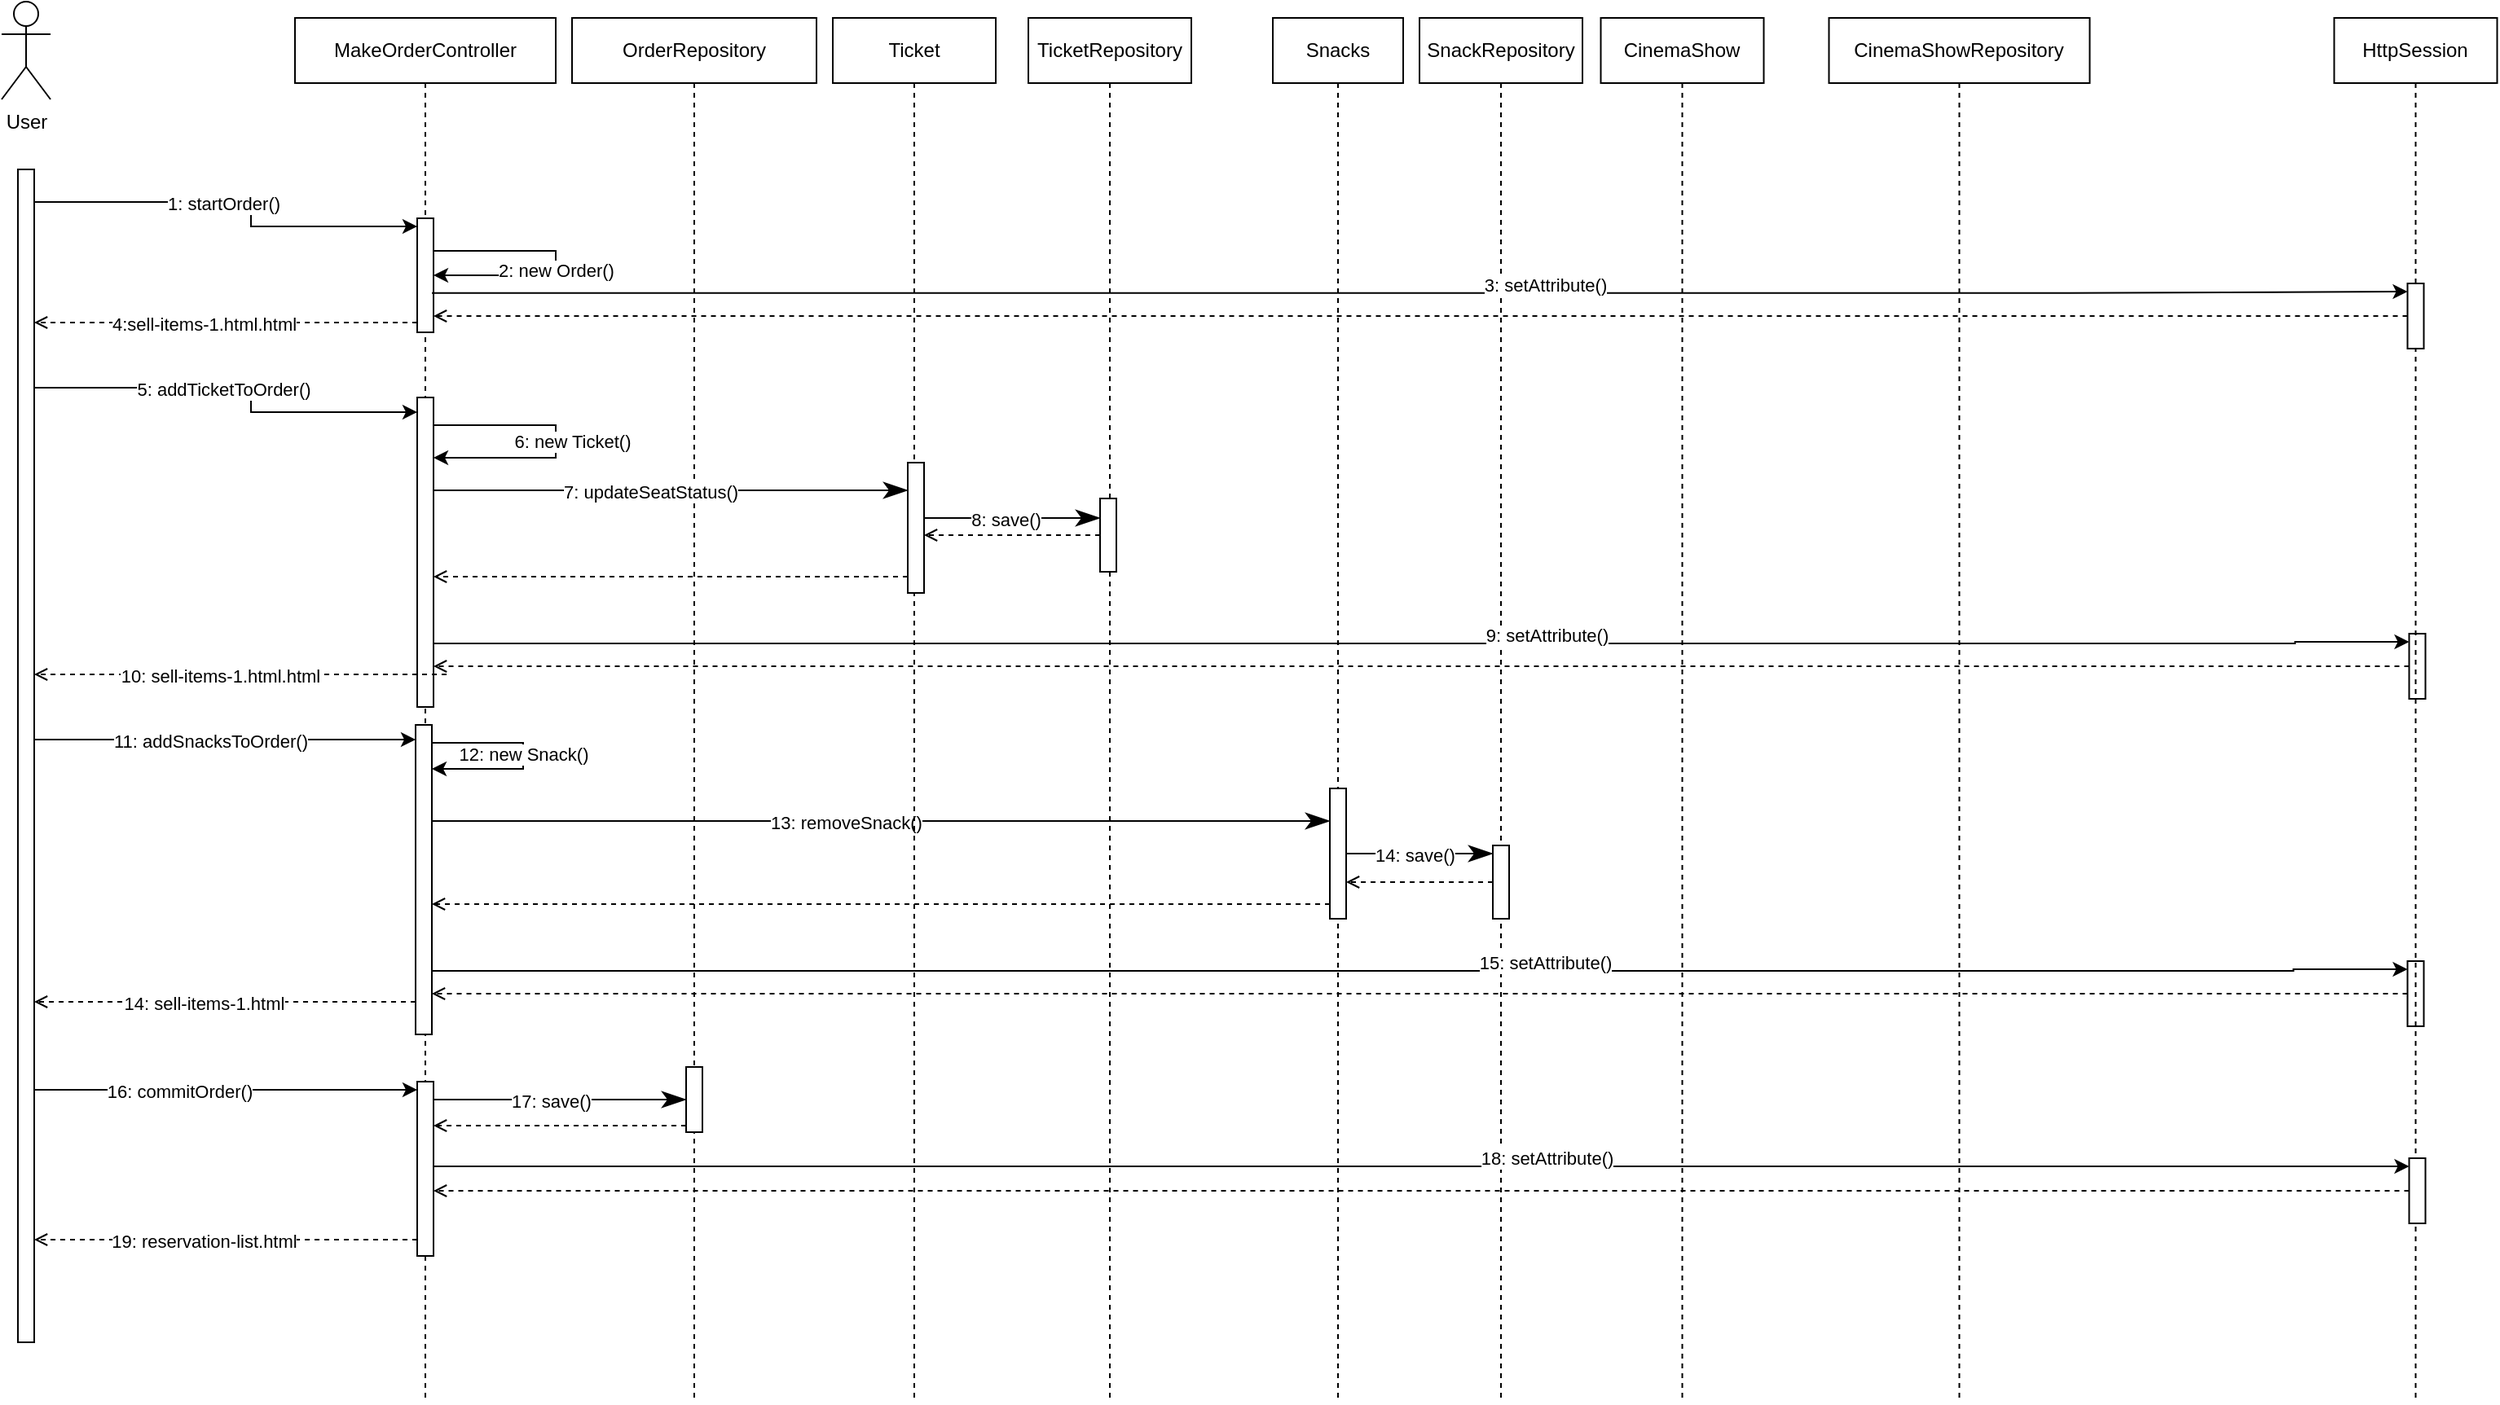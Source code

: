 <mxfile version="24.4.4" type="device">
  <diagram id="skk61UfH0s_a9TrnQSmW" name="Seite-1">
    <mxGraphModel dx="1434" dy="706" grid="1" gridSize="10" guides="1" tooltips="1" connect="1" arrows="1" fold="1" page="1" pageScale="1" pageWidth="827" pageHeight="1169" math="0" shadow="0">
      <root>
        <mxCell id="0" />
        <mxCell id="1" parent="0" />
        <mxCell id="lmxfOMGgPNX217YgH-Jz-1" value="User" style="shape=umlActor;verticalLabelPosition=bottom;verticalAlign=top;html=1;outlineConnect=0;" parent="1" vertex="1">
          <mxGeometry x="30" y="20" width="30" height="60" as="geometry" />
        </mxCell>
        <mxCell id="lmxfOMGgPNX217YgH-Jz-2" value="MakeOrderController" style="shape=umlLifeline;perimeter=lifelinePerimeter;whiteSpace=wrap;html=1;container=1;dropTarget=0;collapsible=0;recursiveResize=0;outlineConnect=0;portConstraint=eastwest;newEdgeStyle={&quot;curved&quot;:0,&quot;rounded&quot;:0};" parent="1" vertex="1">
          <mxGeometry x="210" y="30" width="160" height="850" as="geometry" />
        </mxCell>
        <mxCell id="lmxfOMGgPNX217YgH-Jz-4" value="" style="html=1;points=[[0,0,0,0,5],[0,1,0,0,-5],[1,0,0,0,5],[1,1,0,0,-5]];perimeter=orthogonalPerimeter;outlineConnect=0;targetShapes=umlLifeline;portConstraint=eastwest;newEdgeStyle={&quot;curved&quot;:0,&quot;rounded&quot;:0};" parent="lmxfOMGgPNX217YgH-Jz-2" vertex="1">
          <mxGeometry x="75" y="123" width="10" height="70" as="geometry" />
        </mxCell>
        <mxCell id="lmxfOMGgPNX217YgH-Jz-5" style="edgeStyle=orthogonalEdgeStyle;rounded=0;orthogonalLoop=1;jettySize=auto;html=1;curved=0;exitX=1;exitY=0;exitDx=0;exitDy=5;exitPerimeter=0;" parent="lmxfOMGgPNX217YgH-Jz-2" source="lmxfOMGgPNX217YgH-Jz-4" target="lmxfOMGgPNX217YgH-Jz-4" edge="1">
          <mxGeometry relative="1" as="geometry">
            <Array as="points">
              <mxPoint x="85" y="143" />
              <mxPoint x="160" y="143" />
              <mxPoint x="160" y="158" />
            </Array>
          </mxGeometry>
        </mxCell>
        <mxCell id="lmxfOMGgPNX217YgH-Jz-6" value="2: new Order()" style="edgeLabel;html=1;align=center;verticalAlign=middle;resizable=0;points=[];" parent="lmxfOMGgPNX217YgH-Jz-5" vertex="1" connectable="0">
          <mxGeometry x="0.129" relative="1" as="geometry">
            <mxPoint as="offset" />
          </mxGeometry>
        </mxCell>
        <mxCell id="lmxfOMGgPNX217YgH-Jz-7" value="" style="html=1;points=[[0,0,0,0,5],[0,1,0,0,-5],[1,0,0,0,5],[1,1,0,0,-5]];perimeter=orthogonalPerimeter;outlineConnect=0;targetShapes=umlLifeline;portConstraint=eastwest;newEdgeStyle={&quot;curved&quot;:0,&quot;rounded&quot;:0};" parent="lmxfOMGgPNX217YgH-Jz-2" vertex="1">
          <mxGeometry x="75" y="233" width="10" height="190" as="geometry" />
        </mxCell>
        <mxCell id="lmxfOMGgPNX217YgH-Jz-89" value="" style="html=1;points=[[0,0,0,0,5],[0,1,0,0,-5],[1,0,0,0,5],[1,1,0,0,-5]];perimeter=orthogonalPerimeter;outlineConnect=0;targetShapes=umlLifeline;portConstraint=eastwest;newEdgeStyle={&quot;curved&quot;:0,&quot;rounded&quot;:0};" parent="lmxfOMGgPNX217YgH-Jz-2" vertex="1">
          <mxGeometry x="74" y="434" width="10" height="190" as="geometry" />
        </mxCell>
        <mxCell id="lmxfOMGgPNX217YgH-Jz-8" style="edgeStyle=orthogonalEdgeStyle;rounded=0;orthogonalLoop=1;jettySize=auto;html=1;curved=0;" parent="lmxfOMGgPNX217YgH-Jz-2" source="lmxfOMGgPNX217YgH-Jz-7" target="lmxfOMGgPNX217YgH-Jz-7" edge="1">
          <mxGeometry relative="1" as="geometry">
            <mxPoint x="85" y="253" as="sourcePoint" />
            <mxPoint x="85" y="298" as="targetPoint" />
            <Array as="points">
              <mxPoint x="160" y="250" />
              <mxPoint x="160" y="270" />
            </Array>
          </mxGeometry>
        </mxCell>
        <mxCell id="lmxfOMGgPNX217YgH-Jz-9" value="6: new Ticket()" style="edgeLabel;html=1;align=center;verticalAlign=middle;resizable=0;points=[];" parent="lmxfOMGgPNX217YgH-Jz-8" vertex="1" connectable="0">
          <mxGeometry x="0.129" relative="1" as="geometry">
            <mxPoint x="11" y="-10" as="offset" />
          </mxGeometry>
        </mxCell>
        <mxCell id="lmxfOMGgPNX217YgH-Jz-90" style="edgeStyle=orthogonalEdgeStyle;rounded=0;orthogonalLoop=1;jettySize=auto;html=1;curved=0;" parent="lmxfOMGgPNX217YgH-Jz-2" edge="1">
          <mxGeometry relative="1" as="geometry">
            <mxPoint x="84" y="441" as="sourcePoint" />
            <mxPoint x="84" y="461" as="targetPoint" />
            <Array as="points">
              <mxPoint x="84" y="445" />
              <mxPoint x="140" y="445" />
              <mxPoint x="140" y="461" />
            </Array>
          </mxGeometry>
        </mxCell>
        <mxCell id="lmxfOMGgPNX217YgH-Jz-91" value="12: new Snack()" style="edgeLabel;html=1;align=center;verticalAlign=middle;resizable=0;points=[];" parent="lmxfOMGgPNX217YgH-Jz-90" vertex="1" connectable="0">
          <mxGeometry x="0.129" relative="1" as="geometry">
            <mxPoint y="-8" as="offset" />
          </mxGeometry>
        </mxCell>
        <mxCell id="lmxfOMGgPNX217YgH-Jz-10" value="" style="html=1;points=[[0,0,0,0,5],[0,1,0,0,-5],[1,0,0,0,5],[1,1,0,0,-5]];perimeter=orthogonalPerimeter;outlineConnect=0;targetShapes=umlLifeline;portConstraint=eastwest;newEdgeStyle={&quot;curved&quot;:0,&quot;rounded&quot;:0};" parent="lmxfOMGgPNX217YgH-Jz-2" vertex="1">
          <mxGeometry x="75" y="653" width="10" height="107" as="geometry" />
        </mxCell>
        <mxCell id="lmxfOMGgPNX217YgH-Jz-13" value="" style="html=1;points=[[0,0,0,0,5],[0,1,0,0,-5],[1,0,0,0,5],[1,1,0,0,-5]];perimeter=orthogonalPerimeter;outlineConnect=0;targetShapes=umlLifeline;portConstraint=eastwest;newEdgeStyle={&quot;curved&quot;:0,&quot;rounded&quot;:0};" parent="1" vertex="1">
          <mxGeometry x="40" y="123" width="10" height="720" as="geometry" />
        </mxCell>
        <mxCell id="lmxfOMGgPNX217YgH-Jz-14" value="OrderRepository" style="shape=umlLifeline;perimeter=lifelinePerimeter;whiteSpace=wrap;html=1;container=1;dropTarget=0;collapsible=0;recursiveResize=0;outlineConnect=0;portConstraint=eastwest;newEdgeStyle={&quot;curved&quot;:0,&quot;rounded&quot;:0};" parent="1" vertex="1">
          <mxGeometry x="380" y="30" width="150" height="850" as="geometry" />
        </mxCell>
        <mxCell id="lmxfOMGgPNX217YgH-Jz-23" style="edgeStyle=orthogonalEdgeStyle;rounded=0;orthogonalLoop=1;jettySize=auto;html=1;curved=0;entryX=0;entryY=0;entryDx=0;entryDy=5;entryPerimeter=0;" parent="1" source="lmxfOMGgPNX217YgH-Jz-13" target="lmxfOMGgPNX217YgH-Jz-4" edge="1">
          <mxGeometry relative="1" as="geometry">
            <mxPoint x="60" y="143" as="sourcePoint" />
            <mxPoint x="310" y="173" as="targetPoint" />
            <Array as="points">
              <mxPoint x="183" y="143" />
              <mxPoint x="183" y="158" />
            </Array>
          </mxGeometry>
        </mxCell>
        <mxCell id="lmxfOMGgPNX217YgH-Jz-24" value="1: startOrder()" style="edgeLabel;html=1;align=center;verticalAlign=middle;resizable=0;points=[];" parent="lmxfOMGgPNX217YgH-Jz-23" vertex="1" connectable="0">
          <mxGeometry x="-0.078" y="-1" relative="1" as="geometry">
            <mxPoint as="offset" />
          </mxGeometry>
        </mxCell>
        <mxCell id="lmxfOMGgPNX217YgH-Jz-25" style="edgeStyle=orthogonalEdgeStyle;rounded=0;orthogonalLoop=1;jettySize=auto;html=1;curved=0;dashed=1;endArrow=open;endFill=0;" parent="1" source="lmxfOMGgPNX217YgH-Jz-4" target="lmxfOMGgPNX217YgH-Jz-13" edge="1">
          <mxGeometry relative="1" as="geometry">
            <mxPoint x="305" y="217" as="sourcePoint" />
            <mxPoint x="52" y="223" as="targetPoint" />
            <Array as="points">
              <mxPoint x="70" y="217" />
              <mxPoint x="70" y="217" />
            </Array>
          </mxGeometry>
        </mxCell>
        <mxCell id="lmxfOMGgPNX217YgH-Jz-26" value="4:sell-items-1.html.html" style="edgeLabel;html=1;align=center;verticalAlign=middle;resizable=0;points=[];" parent="lmxfOMGgPNX217YgH-Jz-25" vertex="1" connectable="0">
          <mxGeometry x="-0.056" y="1" relative="1" as="geometry">
            <mxPoint x="-20" as="offset" />
          </mxGeometry>
        </mxCell>
        <mxCell id="lmxfOMGgPNX217YgH-Jz-27" style="edgeStyle=orthogonalEdgeStyle;rounded=0;orthogonalLoop=1;jettySize=auto;html=1;curved=0;" parent="1" target="lmxfOMGgPNX217YgH-Jz-7" edge="1">
          <mxGeometry relative="1" as="geometry">
            <mxPoint x="50" y="257" as="sourcePoint" />
            <mxPoint x="300" y="273" as="targetPoint" />
            <Array as="points">
              <mxPoint x="183" y="257" />
              <mxPoint x="183" y="272" />
            </Array>
          </mxGeometry>
        </mxCell>
        <mxCell id="lmxfOMGgPNX217YgH-Jz-28" value="5: addTicketToOrder()" style="edgeLabel;html=1;align=center;verticalAlign=middle;resizable=0;points=[];" parent="lmxfOMGgPNX217YgH-Jz-27" vertex="1" connectable="0">
          <mxGeometry x="-0.078" y="-1" relative="1" as="geometry">
            <mxPoint as="offset" />
          </mxGeometry>
        </mxCell>
        <mxCell id="lmxfOMGgPNX217YgH-Jz-92" style="edgeStyle=orthogonalEdgeStyle;rounded=0;orthogonalLoop=1;jettySize=auto;html=1;curved=0;" parent="1" source="lmxfOMGgPNX217YgH-Jz-13" target="lmxfOMGgPNX217YgH-Jz-89" edge="1">
          <mxGeometry relative="1" as="geometry">
            <mxPoint x="49" y="458" as="sourcePoint" />
            <mxPoint x="299" y="474" as="targetPoint" />
            <Array as="points">
              <mxPoint x="120" y="473" />
              <mxPoint x="120" y="473" />
            </Array>
          </mxGeometry>
        </mxCell>
        <mxCell id="lmxfOMGgPNX217YgH-Jz-93" value="11: addSnacksToOrder()" style="edgeLabel;html=1;align=center;verticalAlign=middle;resizable=0;points=[];" parent="lmxfOMGgPNX217YgH-Jz-92" vertex="1" connectable="0">
          <mxGeometry x="-0.078" y="-1" relative="1" as="geometry">
            <mxPoint as="offset" />
          </mxGeometry>
        </mxCell>
        <mxCell id="lmxfOMGgPNX217YgH-Jz-29" value="SnackRepository" style="shape=umlLifeline;perimeter=lifelinePerimeter;whiteSpace=wrap;html=1;container=1;dropTarget=0;collapsible=0;recursiveResize=0;outlineConnect=0;portConstraint=eastwest;newEdgeStyle={&quot;curved&quot;:0,&quot;rounded&quot;:0};" parent="1" vertex="1">
          <mxGeometry x="900" y="30" width="100" height="850" as="geometry" />
        </mxCell>
        <mxCell id="lmxfOMGgPNX217YgH-Jz-34" value="CinemaShow" style="shape=umlLifeline;perimeter=lifelinePerimeter;whiteSpace=wrap;html=1;container=1;dropTarget=0;collapsible=0;recursiveResize=0;outlineConnect=0;portConstraint=eastwest;newEdgeStyle={&quot;curved&quot;:0,&quot;rounded&quot;:0};" parent="1" vertex="1">
          <mxGeometry x="1011.25" y="30" width="100" height="850" as="geometry" />
        </mxCell>
        <mxCell id="lmxfOMGgPNX217YgH-Jz-36" value="" style="html=1;points=[[0,0,0,0,5],[0,1,0,0,-5],[1,0,0,0,5],[1,1,0,0,-5]];perimeter=orthogonalPerimeter;outlineConnect=0;targetShapes=umlLifeline;portConstraint=eastwest;newEdgeStyle={&quot;curved&quot;:0,&quot;rounded&quot;:0};" parent="lmxfOMGgPNX217YgH-Jz-34" vertex="1">
          <mxGeometry x="496" y="378" width="10" height="40" as="geometry" />
        </mxCell>
        <mxCell id="lmxfOMGgPNX217YgH-Jz-94" value="" style="html=1;points=[[0,0,0,0,5],[0,1,0,0,-5],[1,0,0,0,5],[1,1,0,0,-5]];perimeter=orthogonalPerimeter;outlineConnect=0;targetShapes=umlLifeline;portConstraint=eastwest;newEdgeStyle={&quot;curved&quot;:0,&quot;rounded&quot;:0};" parent="lmxfOMGgPNX217YgH-Jz-34" vertex="1">
          <mxGeometry x="495" y="579" width="10" height="40" as="geometry" />
        </mxCell>
        <mxCell id="lmxfOMGgPNX217YgH-Jz-40" value="CinemaShowRepository" style="shape=umlLifeline;perimeter=lifelinePerimeter;whiteSpace=wrap;html=1;container=1;dropTarget=0;collapsible=0;recursiveResize=0;outlineConnect=0;portConstraint=eastwest;newEdgeStyle={&quot;curved&quot;:0,&quot;rounded&quot;:0};" parent="1" vertex="1">
          <mxGeometry x="1151.25" y="30" width="160" height="850" as="geometry" />
        </mxCell>
        <mxCell id="lmxfOMGgPNX217YgH-Jz-46" value="" style="endArrow=classicThin;endFill=1;endSize=12;html=1;rounded=0;" parent="1" source="lmxfOMGgPNX217YgH-Jz-7" target="lmxfOMGgPNX217YgH-Jz-35" edge="1">
          <mxGeometry width="160" relative="1" as="geometry">
            <mxPoint x="315" y="343" as="sourcePoint" />
            <mxPoint x="590" y="343" as="targetPoint" />
            <Array as="points">
              <mxPoint x="530" y="320" />
            </Array>
          </mxGeometry>
        </mxCell>
        <mxCell id="lmxfOMGgPNX217YgH-Jz-47" value="7: updateSeatStatus()" style="edgeLabel;html=1;align=center;verticalAlign=middle;resizable=0;points=[];" parent="lmxfOMGgPNX217YgH-Jz-46" vertex="1" connectable="0">
          <mxGeometry x="-0.073" y="-1" relative="1" as="geometry">
            <mxPoint x="-2" as="offset" />
          </mxGeometry>
        </mxCell>
        <mxCell id="lmxfOMGgPNX217YgH-Jz-95" value="" style="endArrow=classicThin;endFill=1;endSize=12;html=1;rounded=0;" parent="1" source="lmxfOMGgPNX217YgH-Jz-89" target="lmxfOMGgPNX217YgH-Jz-103" edge="1">
          <mxGeometry width="160" relative="1" as="geometry">
            <mxPoint x="314" y="544" as="sourcePoint" />
            <mxPoint x="589" y="544" as="targetPoint" />
            <Array as="points">
              <mxPoint x="700" y="523" />
            </Array>
          </mxGeometry>
        </mxCell>
        <mxCell id="lmxfOMGgPNX217YgH-Jz-96" value="13: removeSnack()" style="edgeLabel;html=1;align=center;verticalAlign=middle;resizable=0;points=[];" parent="lmxfOMGgPNX217YgH-Jz-95" vertex="1" connectable="0">
          <mxGeometry x="-0.073" y="-1" relative="1" as="geometry">
            <mxPoint x="-2" as="offset" />
          </mxGeometry>
        </mxCell>
        <mxCell id="lmxfOMGgPNX217YgH-Jz-48" style="edgeStyle=orthogonalEdgeStyle;rounded=0;orthogonalLoop=1;jettySize=auto;html=1;curved=0;dashed=1;endArrow=open;endFill=0;" parent="1" source="lmxfOMGgPNX217YgH-Jz-35" target="lmxfOMGgPNX217YgH-Jz-7" edge="1">
          <mxGeometry relative="1" as="geometry">
            <mxPoint x="850" y="413" as="sourcePoint" />
            <mxPoint x="330" y="393" as="targetPoint" />
            <Array as="points">
              <mxPoint x="400" y="373" />
              <mxPoint x="400" y="373" />
            </Array>
          </mxGeometry>
        </mxCell>
        <mxCell id="lmxfOMGgPNX217YgH-Jz-97" style="edgeStyle=orthogonalEdgeStyle;rounded=0;orthogonalLoop=1;jettySize=auto;html=1;curved=0;dashed=1;endArrow=open;endFill=0;" parent="1" source="lmxfOMGgPNX217YgH-Jz-103" target="lmxfOMGgPNX217YgH-Jz-89" edge="1">
          <mxGeometry relative="1" as="geometry">
            <mxPoint x="849" y="614" as="sourcePoint" />
            <mxPoint x="329" y="594" as="targetPoint" />
            <Array as="points">
              <mxPoint x="399" y="574" />
              <mxPoint x="399" y="574" />
            </Array>
          </mxGeometry>
        </mxCell>
        <mxCell id="lmxfOMGgPNX217YgH-Jz-49" value="" style="endArrow=classicThin;endFill=1;endSize=12;html=1;rounded=0;" parent="1" source="lmxfOMGgPNX217YgH-Jz-35" target="lmxfOMGgPNX217YgH-Jz-41" edge="1">
          <mxGeometry width="160" relative="1" as="geometry">
            <mxPoint x="596" y="337" as="sourcePoint" />
            <mxPoint x="1311.25" y="350" as="targetPoint" />
            <Array as="points">
              <mxPoint x="620" y="337" />
            </Array>
          </mxGeometry>
        </mxCell>
        <mxCell id="lmxfOMGgPNX217YgH-Jz-50" value="8: save()" style="edgeLabel;html=1;align=center;verticalAlign=middle;resizable=0;points=[];" parent="lmxfOMGgPNX217YgH-Jz-49" vertex="1" connectable="0">
          <mxGeometry x="-0.073" y="-1" relative="1" as="geometry">
            <mxPoint as="offset" />
          </mxGeometry>
        </mxCell>
        <mxCell id="lmxfOMGgPNX217YgH-Jz-98" value="" style="endArrow=classicThin;endFill=1;endSize=12;html=1;rounded=0;" parent="1" source="lmxfOMGgPNX217YgH-Jz-103" target="lmxfOMGgPNX217YgH-Jz-104" edge="1">
          <mxGeometry width="160" relative="1" as="geometry">
            <mxPoint x="1120.25" y="564" as="sourcePoint" />
            <mxPoint x="1310.25" y="564" as="targetPoint" />
          </mxGeometry>
        </mxCell>
        <mxCell id="lmxfOMGgPNX217YgH-Jz-99" value="14: save()" style="edgeLabel;html=1;align=center;verticalAlign=middle;resizable=0;points=[];" parent="lmxfOMGgPNX217YgH-Jz-98" vertex="1" connectable="0">
          <mxGeometry x="-0.073" y="-1" relative="1" as="geometry">
            <mxPoint as="offset" />
          </mxGeometry>
        </mxCell>
        <mxCell id="lmxfOMGgPNX217YgH-Jz-51" style="edgeStyle=orthogonalEdgeStyle;rounded=0;orthogonalLoop=1;jettySize=auto;html=1;curved=0;dashed=1;endArrow=open;endFill=0;" parent="1" source="lmxfOMGgPNX217YgH-Jz-41" target="lmxfOMGgPNX217YgH-Jz-35" edge="1">
          <mxGeometry relative="1" as="geometry">
            <mxPoint x="1686.25" y="450" as="sourcePoint" />
            <mxPoint x="596" y="350" as="targetPoint" />
            <Array as="points">
              <mxPoint x="620" y="348" />
              <mxPoint x="620" y="348" />
            </Array>
          </mxGeometry>
        </mxCell>
        <mxCell id="lmxfOMGgPNX217YgH-Jz-100" style="edgeStyle=orthogonalEdgeStyle;rounded=0;orthogonalLoop=1;jettySize=auto;html=1;curved=0;dashed=1;endArrow=open;endFill=0;" parent="1" source="lmxfOMGgPNX217YgH-Jz-104" target="lmxfOMGgPNX217YgH-Jz-103" edge="1">
          <mxGeometry relative="1" as="geometry">
            <mxPoint x="1685.25" y="664" as="sourcePoint" />
            <mxPoint x="1200.25" y="724" as="targetPoint" />
            <Array as="points">
              <mxPoint x="880" y="561" />
              <mxPoint x="880" y="561" />
            </Array>
          </mxGeometry>
        </mxCell>
        <mxCell id="lmxfOMGgPNX217YgH-Jz-52" style="edgeStyle=orthogonalEdgeStyle;rounded=0;orthogonalLoop=1;jettySize=auto;html=1;curved=0;dashed=1;endArrow=open;endFill=0;exitX=0;exitY=1;exitDx=0;exitDy=-5;exitPerimeter=0;" parent="1" target="lmxfOMGgPNX217YgH-Jz-13" edge="1">
          <mxGeometry relative="1" as="geometry">
            <mxPoint x="303" y="433" as="sourcePoint" />
            <mxPoint x="50" y="439" as="targetPoint" />
            <Array as="points">
              <mxPoint x="110" y="433" />
              <mxPoint x="110" y="433" />
            </Array>
          </mxGeometry>
        </mxCell>
        <mxCell id="lmxfOMGgPNX217YgH-Jz-53" value="10: sell-items-1.html.html" style="edgeLabel;html=1;align=center;verticalAlign=middle;resizable=0;points=[];" parent="lmxfOMGgPNX217YgH-Jz-52" vertex="1" connectable="0">
          <mxGeometry x="-0.056" y="1" relative="1" as="geometry">
            <mxPoint x="-20" as="offset" />
          </mxGeometry>
        </mxCell>
        <mxCell id="lmxfOMGgPNX217YgH-Jz-101" style="edgeStyle=orthogonalEdgeStyle;rounded=0;orthogonalLoop=1;jettySize=auto;html=1;curved=0;dashed=1;endArrow=open;endFill=0;" parent="1" source="lmxfOMGgPNX217YgH-Jz-89" target="lmxfOMGgPNX217YgH-Jz-13" edge="1">
          <mxGeometry relative="1" as="geometry">
            <mxPoint x="302" y="634" as="sourcePoint" />
            <mxPoint x="49" y="640.0" as="targetPoint" />
            <Array as="points">
              <mxPoint x="110" y="634" />
              <mxPoint x="110" y="634" />
            </Array>
          </mxGeometry>
        </mxCell>
        <mxCell id="lmxfOMGgPNX217YgH-Jz-102" value="14: sell-items-1.html" style="edgeLabel;html=1;align=center;verticalAlign=middle;resizable=0;points=[];" parent="lmxfOMGgPNX217YgH-Jz-101" vertex="1" connectable="0">
          <mxGeometry x="-0.056" y="1" relative="1" as="geometry">
            <mxPoint x="-20" as="offset" />
          </mxGeometry>
        </mxCell>
        <mxCell id="lmxfOMGgPNX217YgH-Jz-54" style="edgeStyle=orthogonalEdgeStyle;rounded=0;orthogonalLoop=1;jettySize=auto;html=1;curved=0;" parent="1" source="lmxfOMGgPNX217YgH-Jz-13" target="lmxfOMGgPNX217YgH-Jz-10" edge="1">
          <mxGeometry relative="1" as="geometry">
            <mxPoint x="50" y="673" as="sourcePoint" />
            <mxPoint x="305" y="688" as="targetPoint" />
            <Array as="points">
              <mxPoint x="120" y="688" />
              <mxPoint x="120" y="688" />
            </Array>
          </mxGeometry>
        </mxCell>
        <mxCell id="lmxfOMGgPNX217YgH-Jz-55" value="16: commitOrder()" style="edgeLabel;html=1;align=center;verticalAlign=middle;resizable=0;points=[];" parent="lmxfOMGgPNX217YgH-Jz-54" vertex="1" connectable="0">
          <mxGeometry x="-0.078" y="-1" relative="1" as="geometry">
            <mxPoint x="-20" as="offset" />
          </mxGeometry>
        </mxCell>
        <mxCell id="lmxfOMGgPNX217YgH-Jz-57" style="edgeStyle=orthogonalEdgeStyle;rounded=0;orthogonalLoop=1;jettySize=auto;html=1;curved=0;dashed=1;endArrow=open;endFill=0;" parent="1" source="lmxfOMGgPNX217YgH-Jz-10" target="lmxfOMGgPNX217YgH-Jz-13" edge="1">
          <mxGeometry relative="1" as="geometry">
            <mxPoint x="303" y="803" as="sourcePoint" />
            <mxPoint x="50" y="809" as="targetPoint" />
            <Array as="points">
              <mxPoint x="170" y="780" />
              <mxPoint x="170" y="780" />
            </Array>
          </mxGeometry>
        </mxCell>
        <mxCell id="lmxfOMGgPNX217YgH-Jz-58" value="19: reservation-list.html" style="edgeLabel;html=1;align=center;verticalAlign=middle;resizable=0;points=[];" parent="lmxfOMGgPNX217YgH-Jz-57" vertex="1" connectable="0">
          <mxGeometry x="-0.056" y="1" relative="1" as="geometry">
            <mxPoint x="-20" as="offset" />
          </mxGeometry>
        </mxCell>
        <mxCell id="lmxfOMGgPNX217YgH-Jz-59" value="HttpSession" style="shape=umlLifeline;perimeter=lifelinePerimeter;whiteSpace=wrap;html=1;container=1;dropTarget=0;collapsible=0;recursiveResize=0;outlineConnect=0;portConstraint=eastwest;newEdgeStyle={&quot;curved&quot;:0,&quot;rounded&quot;:0};" parent="1" vertex="1">
          <mxGeometry x="1461.25" y="30" width="100" height="850" as="geometry" />
        </mxCell>
        <mxCell id="lmxfOMGgPNX217YgH-Jz-60" value="" style="html=1;points=[[0,0,0,0,5],[0,1,0,0,-5],[1,0,0,0,5],[1,1,0,0,-5]];perimeter=orthogonalPerimeter;outlineConnect=0;targetShapes=umlLifeline;portConstraint=eastwest;newEdgeStyle={&quot;curved&quot;:0,&quot;rounded&quot;:0};" parent="lmxfOMGgPNX217YgH-Jz-59" vertex="1">
          <mxGeometry x="45" y="163" width="10" height="40" as="geometry" />
        </mxCell>
        <mxCell id="lmxfOMGgPNX217YgH-Jz-61" value="" style="html=1;points=[[0,0,0,0,5],[0,1,0,0,-5],[1,0,0,0,5],[1,1,0,0,-5]];perimeter=orthogonalPerimeter;outlineConnect=0;targetShapes=umlLifeline;portConstraint=eastwest;newEdgeStyle={&quot;curved&quot;:0,&quot;rounded&quot;:0};" parent="lmxfOMGgPNX217YgH-Jz-59" vertex="1">
          <mxGeometry x="46" y="700" width="10" height="40" as="geometry" />
        </mxCell>
        <mxCell id="lmxfOMGgPNX217YgH-Jz-62" style="edgeStyle=orthogonalEdgeStyle;rounded=0;orthogonalLoop=1;jettySize=auto;html=1;curved=0;exitX=0.525;exitY=0.336;exitDx=0;exitDy=0;exitPerimeter=0;entryX=0;entryY=0;entryDx=0;entryDy=5;entryPerimeter=0;" parent="1" target="lmxfOMGgPNX217YgH-Jz-60" edge="1">
          <mxGeometry relative="1" as="geometry">
            <Array as="points">
              <mxPoint x="1285" y="199" />
            </Array>
            <mxPoint x="294" y="198.92" as="sourcePoint" />
            <mxPoint x="1000" y="193" as="targetPoint" />
          </mxGeometry>
        </mxCell>
        <mxCell id="lmxfOMGgPNX217YgH-Jz-63" value="3: setAttribute()" style="edgeLabel;html=1;align=center;verticalAlign=middle;resizable=0;points=[];" parent="lmxfOMGgPNX217YgH-Jz-62" vertex="1" connectable="0">
          <mxGeometry x="0.129" relative="1" as="geometry">
            <mxPoint x="-2" y="-5" as="offset" />
          </mxGeometry>
        </mxCell>
        <mxCell id="lmxfOMGgPNX217YgH-Jz-64" style="edgeStyle=orthogonalEdgeStyle;rounded=0;orthogonalLoop=1;jettySize=auto;html=1;curved=0;dashed=1;endArrow=open;endFill=0;" parent="1" source="lmxfOMGgPNX217YgH-Jz-60" target="lmxfOMGgPNX217YgH-Jz-4" edge="1">
          <mxGeometry relative="1" as="geometry">
            <mxPoint x="1042" y="284" as="sourcePoint" />
            <mxPoint x="827" y="253" as="targetPoint" />
            <Array as="points">
              <mxPoint x="700" y="213" />
              <mxPoint x="700" y="213" />
            </Array>
          </mxGeometry>
        </mxCell>
        <mxCell id="lmxfOMGgPNX217YgH-Jz-65" style="edgeStyle=orthogonalEdgeStyle;rounded=0;orthogonalLoop=1;jettySize=auto;html=1;curved=0;entryX=0;entryY=0;entryDx=0;entryDy=5;entryPerimeter=0;" parent="1" source="lmxfOMGgPNX217YgH-Jz-10" target="lmxfOMGgPNX217YgH-Jz-61" edge="1">
          <mxGeometry relative="1" as="geometry">
            <Array as="points">
              <mxPoint x="610" y="735" />
              <mxPoint x="610" y="735" />
            </Array>
            <mxPoint x="350" y="783" as="sourcePoint" />
            <mxPoint x="1006" y="773" as="targetPoint" />
          </mxGeometry>
        </mxCell>
        <mxCell id="lmxfOMGgPNX217YgH-Jz-66" value="18: setAttribute()" style="edgeLabel;html=1;align=center;verticalAlign=middle;resizable=0;points=[];" parent="lmxfOMGgPNX217YgH-Jz-65" vertex="1" connectable="0">
          <mxGeometry x="0.129" relative="1" as="geometry">
            <mxPoint x="-2" y="-5" as="offset" />
          </mxGeometry>
        </mxCell>
        <mxCell id="lmxfOMGgPNX217YgH-Jz-67" style="edgeStyle=orthogonalEdgeStyle;rounded=0;orthogonalLoop=1;jettySize=auto;html=1;curved=0;dashed=1;endArrow=open;endFill=0;" parent="1" source="lmxfOMGgPNX217YgH-Jz-61" target="lmxfOMGgPNX217YgH-Jz-10" edge="1">
          <mxGeometry relative="1" as="geometry">
            <mxPoint x="1048" y="864" as="sourcePoint" />
            <mxPoint x="321" y="793" as="targetPoint" />
            <Array as="points">
              <mxPoint x="750" y="750" />
              <mxPoint x="750" y="750" />
            </Array>
          </mxGeometry>
        </mxCell>
        <mxCell id="lmxfOMGgPNX217YgH-Jz-42" value="" style="html=1;points=[[0,0,0,0,5],[0,1,0,0,-5],[1,0,0,0,5],[1,1,0,0,-5]];perimeter=orthogonalPerimeter;outlineConnect=0;targetShapes=umlLifeline;portConstraint=eastwest;newEdgeStyle={&quot;curved&quot;:0,&quot;rounded&quot;:0};" parent="1" vertex="1">
          <mxGeometry x="450" y="674" width="10" height="40" as="geometry" />
        </mxCell>
        <mxCell id="lmxfOMGgPNX217YgH-Jz-81" value="Snacks" style="shape=umlLifeline;perimeter=lifelinePerimeter;whiteSpace=wrap;html=1;container=1;dropTarget=0;collapsible=0;recursiveResize=0;outlineConnect=0;portConstraint=eastwest;newEdgeStyle={&quot;curved&quot;:0,&quot;rounded&quot;:0};" parent="1" vertex="1">
          <mxGeometry x="810" y="30" width="80" height="850" as="geometry" />
        </mxCell>
        <mxCell id="lmxfOMGgPNX217YgH-Jz-86" value="Ticket" style="shape=umlLifeline;perimeter=lifelinePerimeter;whiteSpace=wrap;html=1;container=1;dropTarget=0;collapsible=0;recursiveResize=0;outlineConnect=0;portConstraint=eastwest;newEdgeStyle={&quot;curved&quot;:0,&quot;rounded&quot;:0};" parent="1" vertex="1">
          <mxGeometry x="540" y="30" width="100" height="850" as="geometry" />
        </mxCell>
        <mxCell id="lmxfOMGgPNX217YgH-Jz-87" value="TicketRepository" style="shape=umlLifeline;perimeter=lifelinePerimeter;whiteSpace=wrap;html=1;container=1;dropTarget=0;collapsible=0;recursiveResize=0;outlineConnect=0;portConstraint=eastwest;newEdgeStyle={&quot;curved&quot;:0,&quot;rounded&quot;:0};" parent="1" vertex="1">
          <mxGeometry x="660" y="30" width="100" height="850" as="geometry" />
        </mxCell>
        <mxCell id="lmxfOMGgPNX217YgH-Jz-35" value="" style="html=1;points=[[0,0,0,0,5],[0,1,0,0,-5],[1,0,0,0,5],[1,1,0,0,-5]];perimeter=orthogonalPerimeter;outlineConnect=0;targetShapes=umlLifeline;portConstraint=eastwest;newEdgeStyle={&quot;curved&quot;:0,&quot;rounded&quot;:0};" parent="1" vertex="1">
          <mxGeometry x="586" y="303" width="10" height="80" as="geometry" />
        </mxCell>
        <mxCell id="lmxfOMGgPNX217YgH-Jz-103" value="" style="html=1;points=[[0,0,0,0,5],[0,1,0,0,-5],[1,0,0,0,5],[1,1,0,0,-5]];perimeter=orthogonalPerimeter;outlineConnect=0;targetShapes=umlLifeline;portConstraint=eastwest;newEdgeStyle={&quot;curved&quot;:0,&quot;rounded&quot;:0};" parent="1" vertex="1">
          <mxGeometry x="845" y="503" width="10" height="80" as="geometry" />
        </mxCell>
        <mxCell id="lmxfOMGgPNX217YgH-Jz-41" value="" style="html=1;points=[[0,0,0,0,5],[0,1,0,0,-5],[1,0,0,0,5],[1,1,0,0,-5]];perimeter=orthogonalPerimeter;outlineConnect=0;targetShapes=umlLifeline;portConstraint=eastwest;newEdgeStyle={&quot;curved&quot;:0,&quot;rounded&quot;:0};" parent="1" vertex="1">
          <mxGeometry x="704" y="325" width="10" height="45" as="geometry" />
        </mxCell>
        <mxCell id="lmxfOMGgPNX217YgH-Jz-104" value="" style="html=1;points=[[0,0,0,0,5],[0,1,0,0,-5],[1,0,0,0,5],[1,1,0,0,-5]];perimeter=orthogonalPerimeter;outlineConnect=0;targetShapes=umlLifeline;portConstraint=eastwest;newEdgeStyle={&quot;curved&quot;:0,&quot;rounded&quot;:0};" parent="1" vertex="1">
          <mxGeometry x="945" y="538" width="10" height="45" as="geometry" />
        </mxCell>
        <mxCell id="lmxfOMGgPNX217YgH-Jz-38" style="edgeStyle=orthogonalEdgeStyle;rounded=0;orthogonalLoop=1;jettySize=auto;html=1;curved=0;entryX=0;entryY=0;entryDx=0;entryDy=5;entryPerimeter=0;" parent="1" source="lmxfOMGgPNX217YgH-Jz-7" target="lmxfOMGgPNX217YgH-Jz-36" edge="1">
          <mxGeometry relative="1" as="geometry">
            <Array as="points">
              <mxPoint x="1437.25" y="414" />
            </Array>
            <mxPoint x="466.25" y="413" as="sourcePoint" />
            <mxPoint x="1152.25" y="408" as="targetPoint" />
          </mxGeometry>
        </mxCell>
        <mxCell id="lmxfOMGgPNX217YgH-Jz-39" value="9: setAttribute()" style="edgeLabel;html=1;align=center;verticalAlign=middle;resizable=0;points=[];" parent="lmxfOMGgPNX217YgH-Jz-38" vertex="1" connectable="0">
          <mxGeometry x="0.129" relative="1" as="geometry">
            <mxPoint x="-2" y="-5" as="offset" />
          </mxGeometry>
        </mxCell>
        <mxCell id="lmxfOMGgPNX217YgH-Jz-105" style="edgeStyle=orthogonalEdgeStyle;rounded=0;orthogonalLoop=1;jettySize=auto;html=1;curved=0;entryX=0;entryY=0;entryDx=0;entryDy=5;entryPerimeter=0;" parent="1" source="lmxfOMGgPNX217YgH-Jz-89" target="lmxfOMGgPNX217YgH-Jz-94" edge="1">
          <mxGeometry relative="1" as="geometry">
            <Array as="points">
              <mxPoint x="1436.25" y="615" />
            </Array>
            <mxPoint x="465.25" y="614" as="sourcePoint" />
            <mxPoint x="1151.25" y="609" as="targetPoint" />
          </mxGeometry>
        </mxCell>
        <mxCell id="lmxfOMGgPNX217YgH-Jz-106" value="15: setAttribute()" style="edgeLabel;html=1;align=center;verticalAlign=middle;resizable=0;points=[];" parent="lmxfOMGgPNX217YgH-Jz-105" vertex="1" connectable="0">
          <mxGeometry x="0.129" relative="1" as="geometry">
            <mxPoint x="-2" y="-5" as="offset" />
          </mxGeometry>
        </mxCell>
        <mxCell id="lmxfOMGgPNX217YgH-Jz-37" style="edgeStyle=orthogonalEdgeStyle;rounded=0;orthogonalLoop=1;jettySize=auto;html=1;curved=0;dashed=1;endArrow=open;endFill=0;" parent="1" source="lmxfOMGgPNX217YgH-Jz-36" target="lmxfOMGgPNX217YgH-Jz-7" edge="1">
          <mxGeometry relative="1" as="geometry">
            <mxPoint x="1194.25" y="499" as="sourcePoint" />
            <mxPoint x="467.25" y="428" as="targetPoint" />
            <Array as="points">
              <mxPoint x="590" y="428" />
              <mxPoint x="590" y="428" />
            </Array>
          </mxGeometry>
        </mxCell>
        <mxCell id="lmxfOMGgPNX217YgH-Jz-107" style="edgeStyle=orthogonalEdgeStyle;rounded=0;orthogonalLoop=1;jettySize=auto;html=1;curved=0;dashed=1;endArrow=open;endFill=0;" parent="1" source="lmxfOMGgPNX217YgH-Jz-94" target="lmxfOMGgPNX217YgH-Jz-89" edge="1">
          <mxGeometry relative="1" as="geometry">
            <mxPoint x="1193.25" y="700" as="sourcePoint" />
            <mxPoint x="466.25" y="629" as="targetPoint" />
            <Array as="points">
              <mxPoint x="589" y="629" />
              <mxPoint x="589" y="629" />
            </Array>
          </mxGeometry>
        </mxCell>
        <mxCell id="lmxfOMGgPNX217YgH-Jz-44" value="" style="endArrow=classicThin;endFill=1;endSize=12;html=1;rounded=0;edgeStyle=orthogonalEdgeStyle;" parent="1" source="lmxfOMGgPNX217YgH-Jz-10" target="lmxfOMGgPNX217YgH-Jz-42" edge="1">
          <mxGeometry width="160" relative="1" as="geometry">
            <mxPoint x="436.25" y="743" as="sourcePoint" />
            <mxPoint x="1541.25" y="743" as="targetPoint" />
            <Array as="points">
              <mxPoint x="370" y="694" />
              <mxPoint x="370" y="694" />
            </Array>
          </mxGeometry>
        </mxCell>
        <mxCell id="lmxfOMGgPNX217YgH-Jz-45" value="17: save()" style="edgeLabel;html=1;align=center;verticalAlign=middle;resizable=0;points=[];" parent="lmxfOMGgPNX217YgH-Jz-44" vertex="1" connectable="0">
          <mxGeometry x="-0.073" y="-1" relative="1" as="geometry">
            <mxPoint as="offset" />
          </mxGeometry>
        </mxCell>
        <mxCell id="lmxfOMGgPNX217YgH-Jz-43" style="edgeStyle=orthogonalEdgeStyle;rounded=0;orthogonalLoop=1;jettySize=auto;html=1;curved=0;dashed=1;endArrow=open;endFill=0;startArrow=none;startFill=0;" parent="1" source="lmxfOMGgPNX217YgH-Jz-42" target="lmxfOMGgPNX217YgH-Jz-10" edge="1">
          <mxGeometry relative="1" as="geometry">
            <mxPoint x="1571.25" y="753" as="sourcePoint" />
            <mxPoint x="436.25" y="753" as="targetPoint" />
            <Array as="points">
              <mxPoint x="410" y="710" />
              <mxPoint x="410" y="710" />
            </Array>
          </mxGeometry>
        </mxCell>
      </root>
    </mxGraphModel>
  </diagram>
</mxfile>
